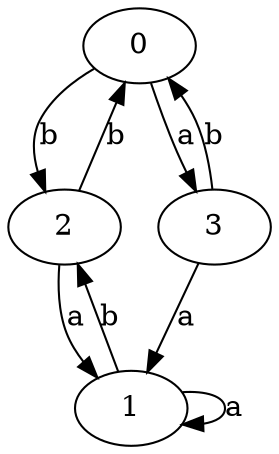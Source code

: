 digraph {
 ranksep=0.5;
 d2tdocpreamble = "\usetikzlibrary{automata}";
 d2tfigpreamble = "\tikzstyle{every state}= [ draw=blue!50,very thick,fill=blue!20]  \tikzstyle{auto}= [fill=white]";
 node [style="state"];
 edge [lblstyle="auto",topath="bend right", len=4  ]
  "0" [label="0",];
  "1" [label="1",];
  "2" [label="2",style = "state, initial, accepting"];
  "3" [label="3",];
  "0" -> "2" [label="b"];
  "0" -> "3" [label="a"];
  "1" -> "1" [label="a",topath="loop above"];
  "1" -> "2" [label="b"];
  "2" -> "0" [label="b"];
  "2" -> "1" [label="a"];
  "3" -> "0" [label="b"];
  "3" -> "1" [label="a"];
}